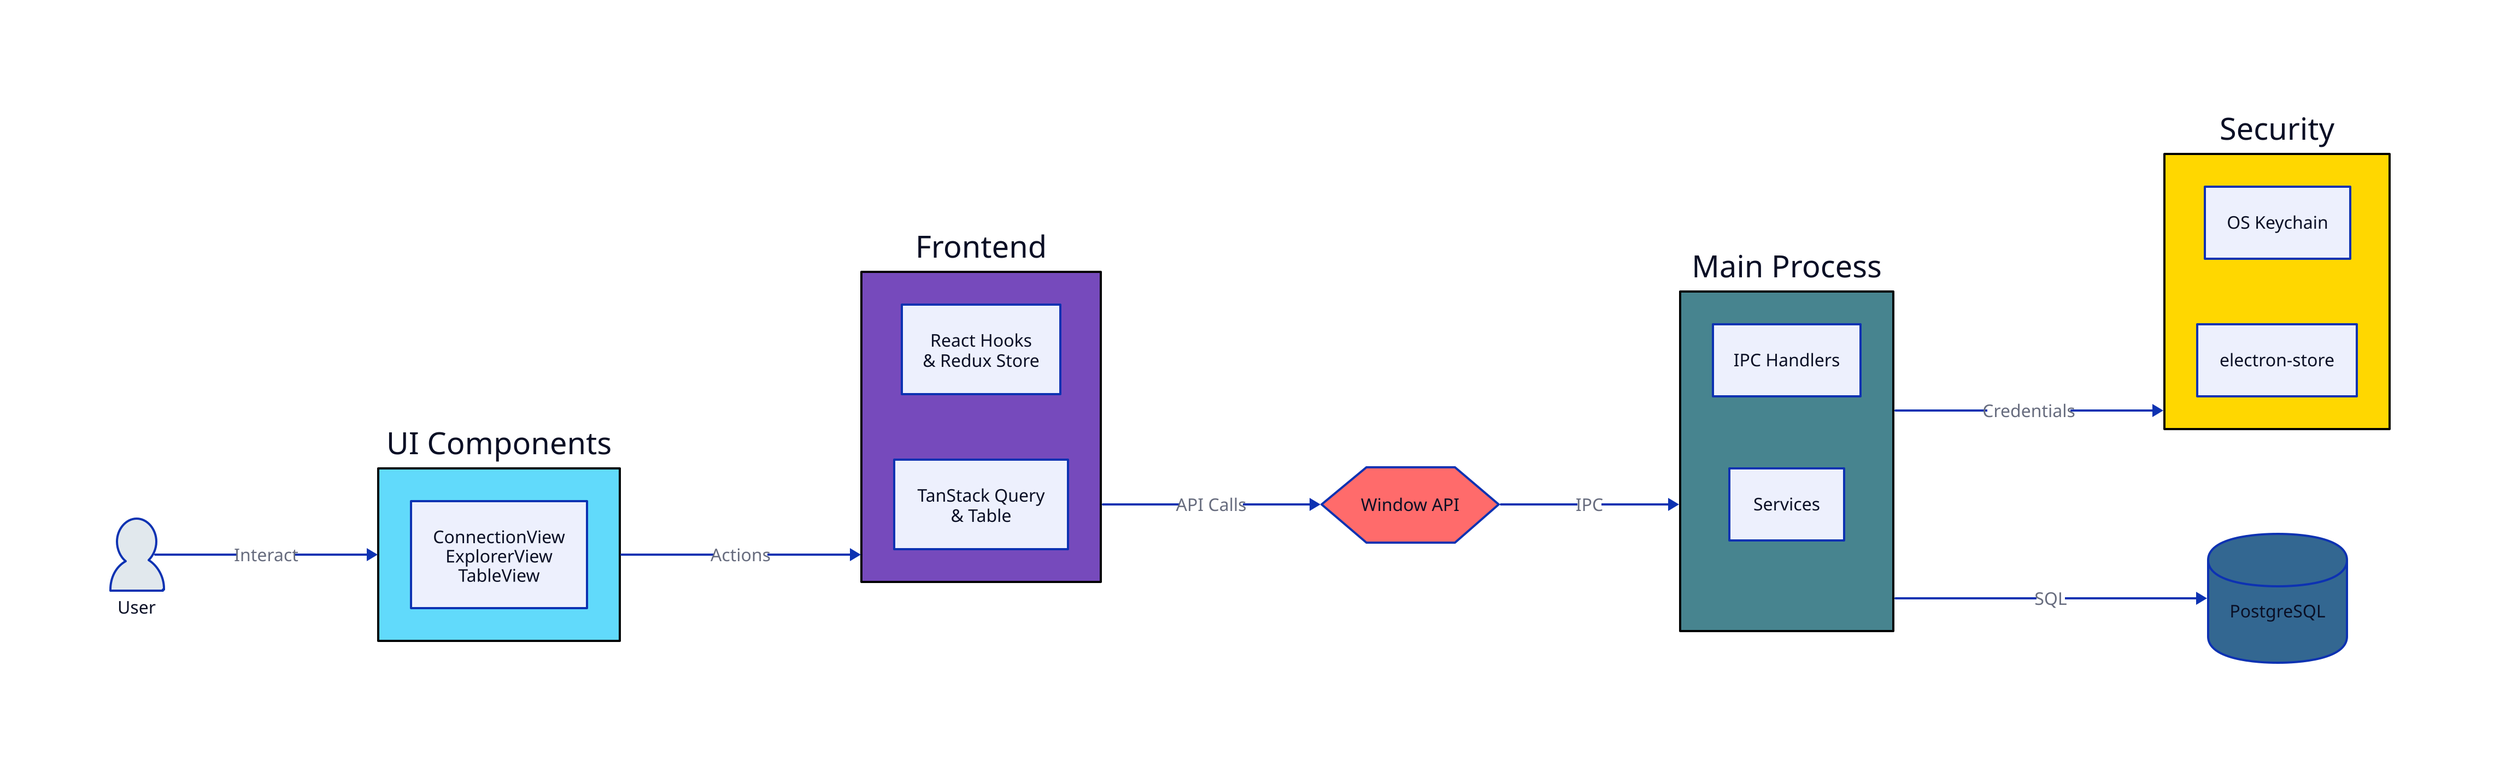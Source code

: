 # Datagres Data Flow

direction: right

# User Interface Layer
user: User {
  shape: person
  style.fill: "#E1E8ED"
}

ui: UI Components {
  views: "ConnectionView\nExplorerView\nTableView"
  style.fill: "#61DAFB"
}

# Frontend Layer
frontend: Frontend {
  react: "React Hooks\n& Redux Store"
  tanstack: "TanStack Query\n& Table"
  style.fill: "#764ABC"
}

# Bridge Layer
api: Window API {
  shape: hexagon
  style.fill: "#FF6B6B"
}

# Backend Layer
backend: Main Process {
  ipc: "IPC Handlers"
  services: "Services"
  style.fill: "#47848F"
}

security: Security {
  keytar: "OS Keychain"
  store: "electron-store"
  style.fill: "#FFD700"
}

# External Systems
postgres: PostgreSQL {
  shape: cylinder
  style.fill: "#336791"
}

# Connections
user -> ui: "Interact"
ui -> frontend: "Actions"
frontend -> api: "API Calls"
api -> backend: "IPC"
backend -> security: "Credentials"
backend -> postgres: "SQL"

# Styling
ui.style.stroke: "#000"
frontend.style.stroke: "#000"
backend.style.stroke: "#000"
security.style.stroke: "#000"
